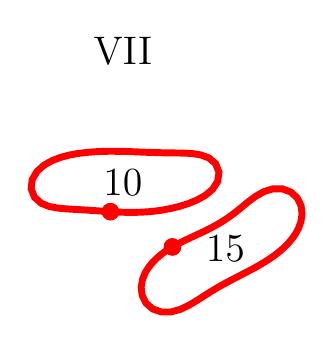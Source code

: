 \begin{tikzpicture}[scale=1]

\begin{axis}[
  xmin = -10,
  xmax = 2,
  ymin = -2.45,
  ymax = 2.45,
  scale only axis,
  axis equal image,
  hide axis,
  title = {\Large{VII}}
  ]

\addplot [mark=none,red,line width=2.5] table{
-4.226e+00 2.609e-01
-4.169e+00 2.577e-01
-4.108e+00 2.546e-01
-4.039e+00 2.518e-01
-3.961e+00 2.494e-01
-3.872e+00 2.481e-01
-3.771e+00 2.486e-01
-3.66e+00 2.52e-01
-3.538e+00 2.596e-01
-3.406e+00 2.728e-01
-3.266e+00 2.931e-01
-3.12e+00 3.218e-01
-2.968e+00 3.601e-01
-2.813e+00 4.094e-01
-2.66e+00 4.726e-01
-2.512e+00 5.55e-01
-2.381e+00 6.647e-01
-2.289e+00 8.074e-01
-2.265e+00 9.733e-01
-2.325e+00 1.127e+00
-2.447e+00 1.232e+00
-2.593e+00 1.286e+00
-2.741e+00 1.31e+00
-2.882e+00 1.319e+00
-3.014e+00 1.321e+00
-3.136e+00 1.323e+00
-3.248e+00 1.324e+00
-3.348e+00 1.327e+00
-3.437e+00 1.329e+00
-3.516e+00 1.332e+00
-3.584e+00 1.334e+00
-3.646e+00 1.337e+00
-3.703e+00 1.339e+00
-3.76e+00 1.341e+00
-3.821e+00 1.344e+00
-3.89e+00 1.346e+00
-3.968e+00 1.349e+00
-4.057e+00 1.351e+00
-4.158e+00 1.352e+00
-4.269e+00 1.352e+00
-4.391e+00 1.349e+00
-4.524e+00 1.342e+00
-4.665e+00 1.33e+00
-4.813e+00 1.312e+00
-4.967e+00 1.284e+00
-5.123e+00 1.243e+00
-5.279e+00 1.184e+00
-5.426e+00 1.101e+00
-5.553e+00 9.875e-01
-5.64e+00 8.41e-01
-5.659e+00 6.742e-01
-5.598e+00 5.211e-01
-5.478e+00 4.138e-01
-5.333e+00 3.548e-01
-5.187e+00 3.268e-01
-5.046e+00 3.132e-01
-4.914e+00 3.049e-01
-4.792e+00 2.98e-01
-4.681e+00 2.912e-01
-4.58e+00 2.847e-01
-4.491e+00 2.785e-01
-4.413e+00 2.731e-01
-4.345e+00 2.684e-01
-4.283e+00 2.644e-01
-4.226e+00 2.609e-01
};

\addplot [mark=none,red,line width=2.5] table{
-3.106e+00 -3.76e-01
-3.155e+00 -4.054e-01
-3.207e+00 -4.384e-01
-3.263e+00 -4.775e-01
-3.326e+00 -5.25e-01
-3.393e+00 -5.832e-01
-3.464e+00 -6.543e-01
-3.534e+00 -7.408e-01
-3.599e+00 -8.448e-01
-3.648e+00 -9.673e-01
-3.671e+00 -1.107e+00
-3.653e+00 -1.254e+00
-3.582e+00 -1.393e+00
-3.461e+00 -1.498e+00
-3.304e+00 -1.552e+00
-3.135e+00 -1.551e+00
-2.97e+00 -1.507e+00
-2.816e+00 -1.434e+00
-2.67e+00 -1.348e+00
-2.53e+00 -1.258e+00
-2.393e+00 -1.171e+00
-2.258e+00 -1.091e+00
-2.127e+00 -1.019e+00
-2.002e+00 -9.531e-01
-1.885e+00 -8.925e-01
-1.776e+00 -8.365e-01
-1.677e+00 -7.845e-01
-1.589e+00 -7.363e-01
-1.512e+00 -6.919e-01
-1.445e+00 -6.515e-01
-1.387e+00 -6.147e-01
-1.335e+00 -5.808e-01
-1.288e+00 -5.481e-01
-1.242e+00 -5.143e-01
-1.194e+00 -4.767e-01
-1.141e+00 -4.327e-01
-1.083e+00 -3.801e-01
-1.02e+00 -3.169e-01
-9.542e-01 -2.41e-01
-8.892e-01 -1.505e-01
-8.3e-01 -4.364e-02
-7.846e-01 8.044e-02
-7.641e-01 2.2e-01
-7.819e-01 3.68e-01
-8.495e-01 5.082e-01
-9.682e-01 6.171e-01
-1.123e+00 6.742e-01
-1.292e+00 6.732e-01
-1.455e+00 6.228e-01
-1.603e+00 5.386e-01
-1.739e+00 4.37e-01
-1.867e+00 3.311e-01
-1.994e+00 2.298e-01
-2.121e+00 1.381e-01
-2.247e+00 5.774e-02
-2.37e+00 -1.188e-02
-2.488e+00 -7.229e-02
-2.598e+00 -1.253e-01
-2.699e+00 -1.724e-01
-2.79e+00 -2.146e-01
-2.871e+00 -2.528e-01
-2.941e+00 -2.873e-01
-3.002e+00 -3.188e-01
-3.056e+00 -3.478e-01
-3.106e+00 -3.76e-01
};

\addplot [only marks,mark=*,red,mark size = 3pt] table{
-4.226e+00 2.609e-01
-3.106e+00 -3.76e-01
};

\node [below] at (axis cs:  -4.0,  1.2) {\Large{10}};
\node [below] at (axis cs:  -2.15,  -0.0) {\Large{15}};

\end{axis}


\end{tikzpicture}



